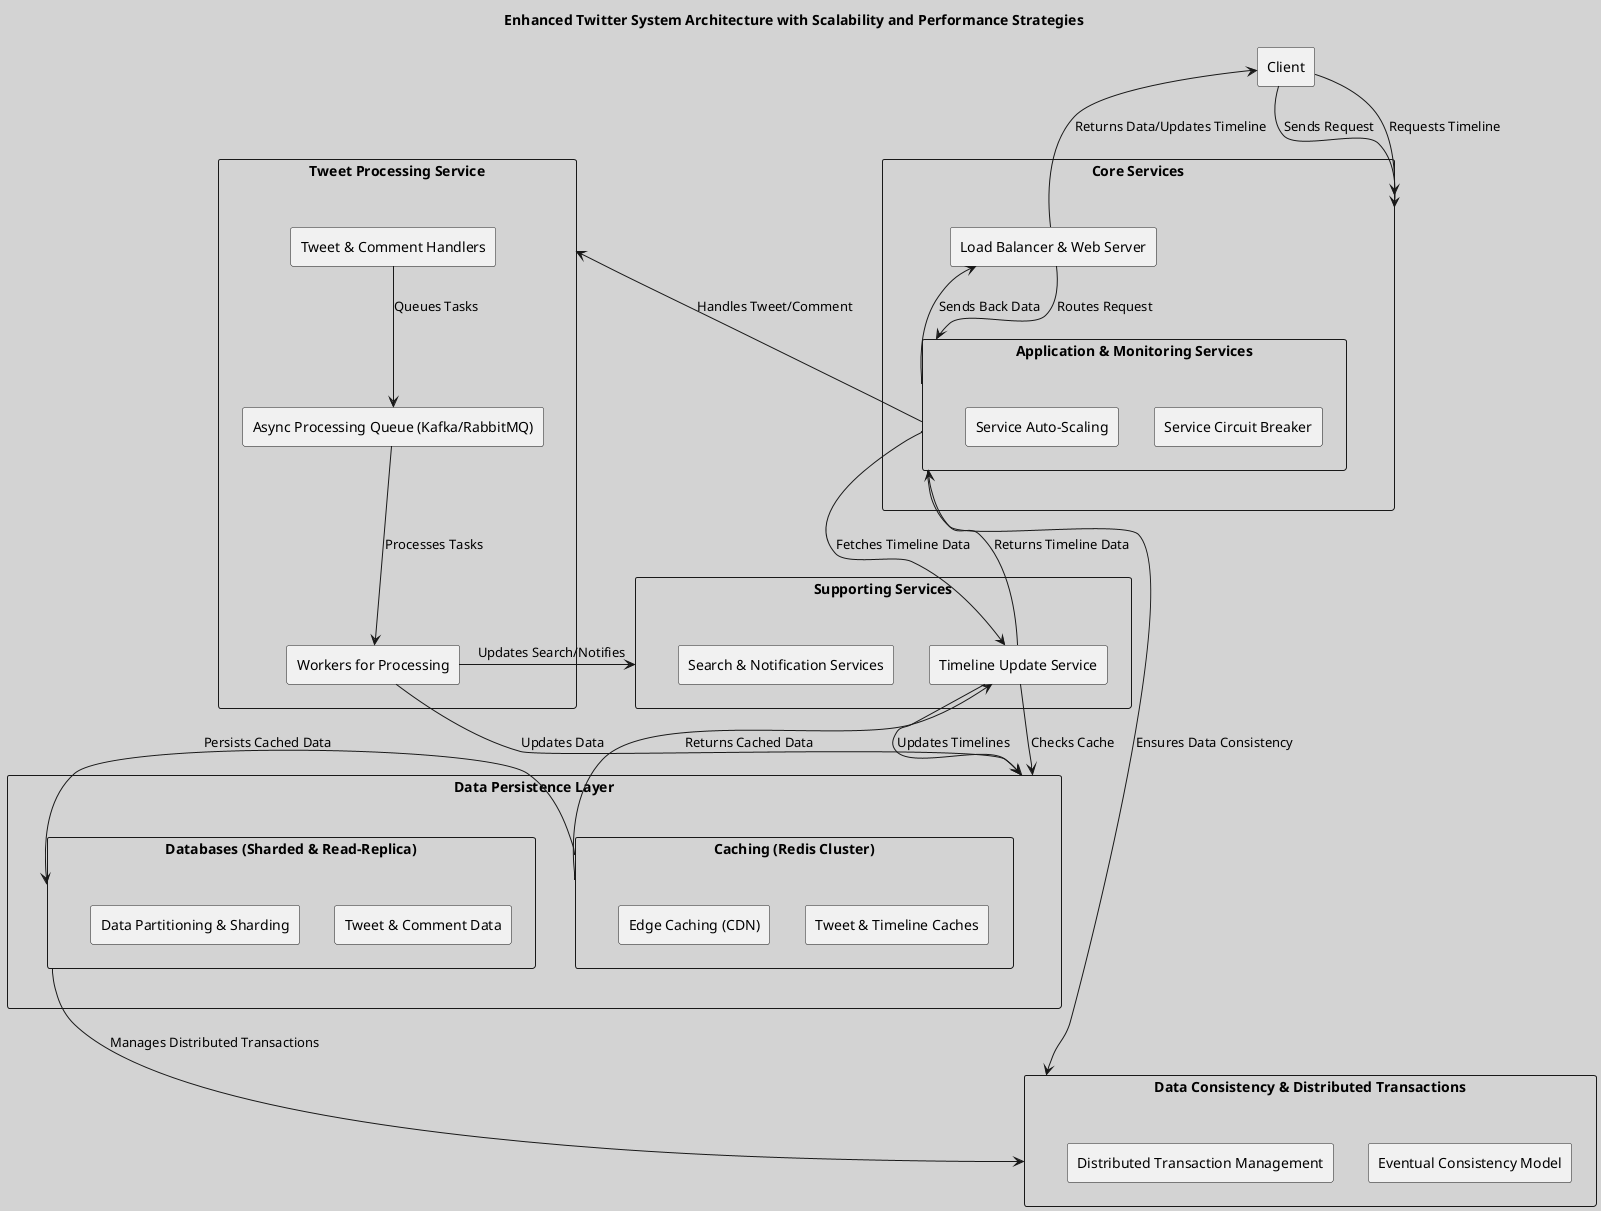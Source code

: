@startuml

skinparam backgroundColor #D3D3D3

title Enhanced Twitter System Architecture with Scalability and Performance Strategies

rectangle Client

rectangle "Core Services" as Core {
    rectangle "Load Balancer & Web Server" as LBWS
    rectangle "Application & Monitoring Services" as AMS {
        rectangle "Service Circuit Breaker"
        rectangle "Service Auto-Scaling"
    }
}

rectangle "Tweet Processing Service" as TPS {
    rectangle "Tweet & Comment Handlers" as TCH
    rectangle "Async Processing Queue (Kafka/RabbitMQ)" as APQ
    rectangle "Workers for Processing" as Workers
}

rectangle "Supporting Services" as SS {
    rectangle "Search & Notification Services" as SNS
    rectangle "Timeline Update Service" as TUS
}

rectangle "Data Persistence Layer" as DPS {
    rectangle "Caching (Redis Cluster)" as Cache {
        rectangle "Tweet & Timeline Caches"
        rectangle "Edge Caching (CDN)"
    }
    rectangle "Databases (Sharded & Read-Replica)" as DB {
        rectangle "Tweet & Comment Data"
        rectangle "Data Partitioning & Sharding"
    }
}

rectangle "Data Consistency & Distributed Transactions" as DCDT {
    rectangle "Eventual Consistency Model"
    rectangle "Distributed Transaction Management"
}

Client -down-> Core : Sends Request
LBWS -down-> AMS : Routes Request
AMS -down-> TPS : Handles Tweet/Comment
TCH -down-> APQ : Queues Tasks
APQ -down-> Workers : Processes Tasks
Workers -down-> DPS : Updates Data
Cache -> DB : Persists Cached Data
Workers -down-> SS : Updates Search/Notifies
TUS -down-> DPS : Updates Timelines
Client -down-> Core : Requests Timeline
AMS -down-> TUS : Fetches Timeline Data
TUS -down-> DPS : Checks Cache
Cache -> TUS : Returns Cached Data
TUS -> AMS : Returns Timeline Data
AMS -> LBWS : Sends Back Data
LBWS -> Client : Returns Data/Updates Timeline

AMS -right-> DCDT : Ensures Data Consistency
DB -down-> DCDT : Manages Distributed Transactions

@enduml
